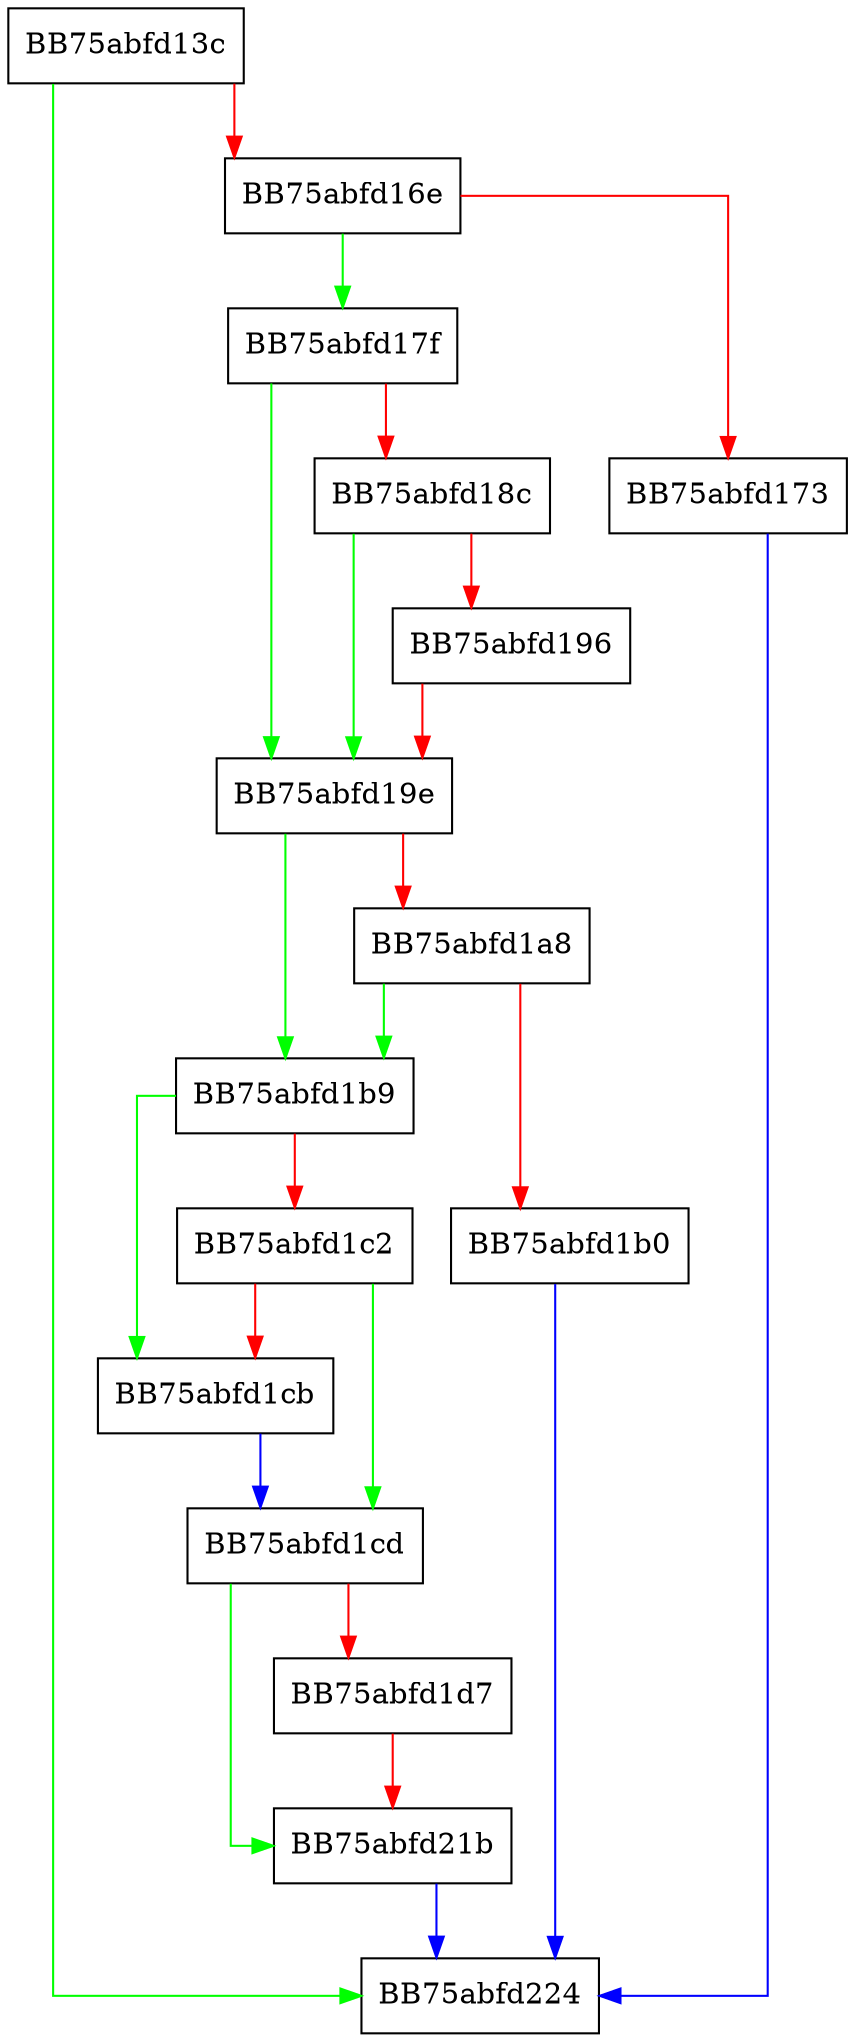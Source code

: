digraph ZSTD_decodeFrameHeader {
  node [shape="box"];
  graph [splines=ortho];
  BB75abfd13c -> BB75abfd224 [color="green"];
  BB75abfd13c -> BB75abfd16e [color="red"];
  BB75abfd16e -> BB75abfd17f [color="green"];
  BB75abfd16e -> BB75abfd173 [color="red"];
  BB75abfd173 -> BB75abfd224 [color="blue"];
  BB75abfd17f -> BB75abfd19e [color="green"];
  BB75abfd17f -> BB75abfd18c [color="red"];
  BB75abfd18c -> BB75abfd19e [color="green"];
  BB75abfd18c -> BB75abfd196 [color="red"];
  BB75abfd196 -> BB75abfd19e [color="red"];
  BB75abfd19e -> BB75abfd1b9 [color="green"];
  BB75abfd19e -> BB75abfd1a8 [color="red"];
  BB75abfd1a8 -> BB75abfd1b9 [color="green"];
  BB75abfd1a8 -> BB75abfd1b0 [color="red"];
  BB75abfd1b0 -> BB75abfd224 [color="blue"];
  BB75abfd1b9 -> BB75abfd1cb [color="green"];
  BB75abfd1b9 -> BB75abfd1c2 [color="red"];
  BB75abfd1c2 -> BB75abfd1cd [color="green"];
  BB75abfd1c2 -> BB75abfd1cb [color="red"];
  BB75abfd1cb -> BB75abfd1cd [color="blue"];
  BB75abfd1cd -> BB75abfd21b [color="green"];
  BB75abfd1cd -> BB75abfd1d7 [color="red"];
  BB75abfd1d7 -> BB75abfd21b [color="red"];
  BB75abfd21b -> BB75abfd224 [color="blue"];
}